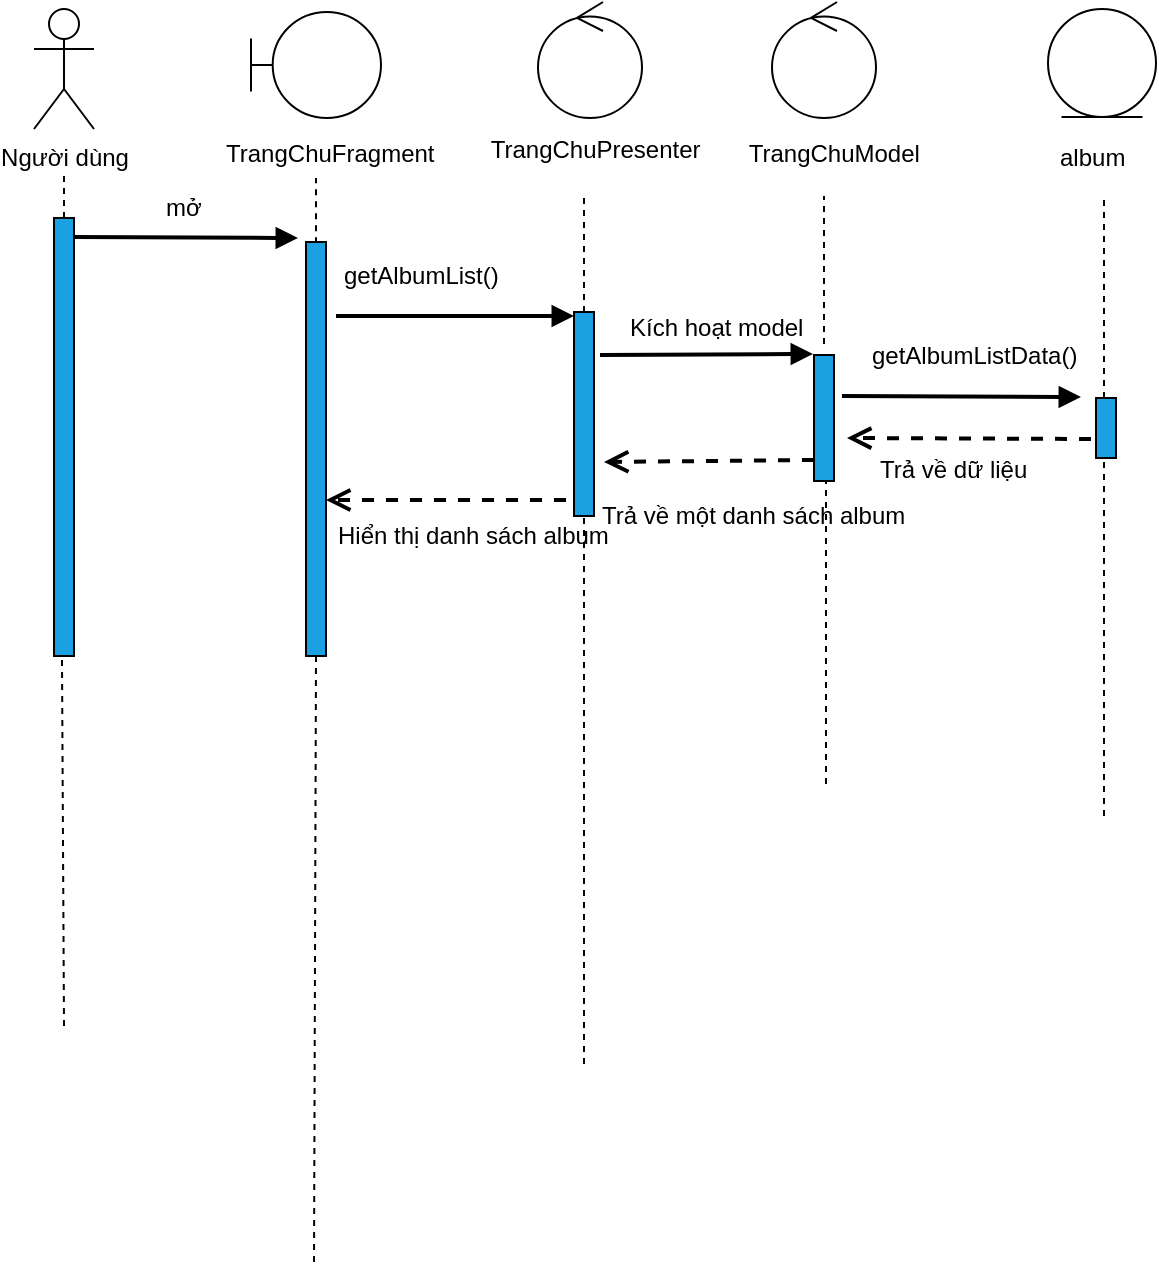 <mxfile version="10.7.5" type="device"><diagram id="413OE86uYbx-GKqVm6Ou" name="Page-1"><mxGraphModel dx="824" dy="496" grid="0" gridSize="10" guides="1" tooltips="1" connect="1" arrows="1" fold="1" page="0" pageScale="1" pageWidth="850" pageHeight="1100" math="0" shadow="0"><root><mxCell id="0"/><mxCell id="1" parent="0"/><mxCell id="vUD9lpEVj_h998csExof-1" value="Người dùng" style="shape=umlActor;verticalLabelPosition=bottom;labelBackgroundColor=#ffffff;verticalAlign=top;html=1;outlineConnect=0;" parent="1" vertex="1"><mxGeometry x="125" y="46.5" width="30" height="60" as="geometry"/></mxCell><mxCell id="vUD9lpEVj_h998csExof-2" value="" style="ellipse;shape=umlControl;whiteSpace=wrap;html=1;strokeColor=#000000;" parent="1" vertex="1"><mxGeometry x="377" y="43" width="52" height="58" as="geometry"/></mxCell><mxCell id="vUD9lpEVj_h998csExof-3" value="&amp;nbsp;TrangChuPresenter" style="text;html=1;resizable=0;points=[];autosize=1;align=left;verticalAlign=top;spacingTop=-4;" parent="1" vertex="1"><mxGeometry x="348" y="106.5" width="120" height="20" as="geometry"/></mxCell><mxCell id="vUD9lpEVj_h998csExof-4" value="" style="shape=umlBoundary;whiteSpace=wrap;html=1;strokeColor=#000000;" parent="1" vertex="1"><mxGeometry x="233.5" y="48" width="65" height="53" as="geometry"/></mxCell><mxCell id="vUD9lpEVj_h998csExof-5" value="TrangChuFragment" style="text;html=1;resizable=0;points=[];autosize=1;align=left;verticalAlign=top;spacingTop=-4;" parent="1" vertex="1"><mxGeometry x="218.5" y="108.5" width="120" height="20" as="geometry"/></mxCell><mxCell id="vUD9lpEVj_h998csExof-6" value="" style="ellipse;shape=umlEntity;whiteSpace=wrap;html=1;strokeColor=#000000;" parent="1" vertex="1"><mxGeometry x="632" y="46.5" width="54" height="54" as="geometry"/></mxCell><mxCell id="vUD9lpEVj_h998csExof-7" value="&amp;nbsp;TrangChuModel" style="text;html=1;resizable=0;points=[];autosize=1;align=left;verticalAlign=top;spacingTop=-4;" parent="1" vertex="1"><mxGeometry x="476.5" y="108.5" width="100" height="20" as="geometry"/></mxCell><mxCell id="vUD9lpEVj_h998csExof-8" value="" style="endArrow=block;endFill=1;endSize=6;html=1;strokeWidth=2;" parent="1" edge="1"><mxGeometry width="100" relative="1" as="geometry"><mxPoint x="145" y="160.5" as="sourcePoint"/><mxPoint x="257" y="161" as="targetPoint"/></mxGeometry></mxCell><mxCell id="vUD9lpEVj_h998csExof-9" value="" style="ellipse;shape=umlControl;whiteSpace=wrap;html=1;strokeColor=#000000;" parent="1" vertex="1"><mxGeometry x="494" y="43" width="52" height="58" as="geometry"/></mxCell><mxCell id="vUD9lpEVj_h998csExof-10" value="album&lt;br&gt;&lt;br&gt;" style="text;html=1;resizable=0;points=[];autosize=1;align=left;verticalAlign=top;spacingTop=-4;" parent="1" vertex="1"><mxGeometry x="636" y="110.5" width="50" height="30" as="geometry"/></mxCell><mxCell id="vUD9lpEVj_h998csExof-11" value="" style="endArrow=block;endFill=1;endSize=6;html=1;strokeWidth=2;" parent="1" edge="1"><mxGeometry width="100" relative="1" as="geometry"><mxPoint x="276" y="200" as="sourcePoint"/><mxPoint x="395" y="200" as="targetPoint"/></mxGeometry></mxCell><mxCell id="vUD9lpEVj_h998csExof-13" value="mở" style="text;html=1;resizable=0;points=[];autosize=1;align=left;verticalAlign=top;spacingTop=-4;fillColor=#ffffff;" parent="1" vertex="1"><mxGeometry x="188.5" y="135.5" width="30" height="20" as="geometry"/></mxCell><mxCell id="vUD9lpEVj_h998csExof-15" value="getAlbumList()" style="text;html=1;resizable=0;points=[];autosize=1;align=left;verticalAlign=top;spacingTop=-4;" parent="1" vertex="1"><mxGeometry x="278" y="170" width="90" height="20" as="geometry"/></mxCell><mxCell id="vUD9lpEVj_h998csExof-16" value="" style="endArrow=block;endFill=1;endSize=6;html=1;strokeWidth=2;" parent="1" edge="1"><mxGeometry width="100" relative="1" as="geometry"><mxPoint x="529" y="240" as="sourcePoint"/><mxPoint x="648.5" y="240.5" as="targetPoint"/></mxGeometry></mxCell><mxCell id="vUD9lpEVj_h998csExof-17" value="" style="endArrow=none;dashed=1;html=1;strokeWidth=1;" parent="1" source="vUD9lpEVj_h998csExof-18" edge="1"><mxGeometry width="50" height="50" relative="1" as="geometry"><mxPoint x="140" y="520" as="sourcePoint"/><mxPoint x="140" y="130" as="targetPoint"/></mxGeometry></mxCell><mxCell id="vUD9lpEVj_h998csExof-18" value="" style="html=1;points=[];perimeter=orthogonalPerimeter;fillColor=#1ba1e2;strokeColor=#000000;fontColor=#ffffff;" parent="1" vertex="1"><mxGeometry x="135" y="151" width="10" height="219" as="geometry"/></mxCell><mxCell id="vUD9lpEVj_h998csExof-19" value="" style="endArrow=none;dashed=1;html=1;strokeWidth=1;exitX=0.4;exitY=1.009;exitDx=0;exitDy=0;exitPerimeter=0;" parent="1" source="vUD9lpEVj_h998csExof-18" edge="1"><mxGeometry width="50" height="50" relative="1" as="geometry"><mxPoint x="140" y="520" as="sourcePoint"/><mxPoint x="140" y="555" as="targetPoint"/></mxGeometry></mxCell><mxCell id="vUD9lpEVj_h998csExof-20" value="" style="endArrow=none;dashed=1;html=1;strokeWidth=1;exitX=0.5;exitY=0.003;exitDx=0;exitDy=0;exitPerimeter=0;" parent="1" source="vUD9lpEVj_h998csExof-21" edge="1"><mxGeometry width="50" height="50" relative="1" as="geometry"><mxPoint x="266" y="520" as="sourcePoint"/><mxPoint x="266" y="131" as="targetPoint"/></mxGeometry></mxCell><mxCell id="vUD9lpEVj_h998csExof-21" value="" style="html=1;points=[];perimeter=orthogonalPerimeter;fillColor=#1ba1e2;strokeColor=#000000;fontColor=#ffffff;" parent="1" vertex="1"><mxGeometry x="261" y="163" width="10" height="207" as="geometry"/></mxCell><mxCell id="vUD9lpEVj_h998csExof-22" value="" style="endArrow=none;dashed=1;html=1;strokeWidth=1;exitX=0.5;exitY=1;exitDx=0;exitDy=0;exitPerimeter=0;" parent="1" source="vUD9lpEVj_h998csExof-21" edge="1"><mxGeometry width="50" height="50" relative="1" as="geometry"><mxPoint x="266" y="520" as="sourcePoint"/><mxPoint x="265" y="675" as="targetPoint"/></mxGeometry></mxCell><mxCell id="vUD9lpEVj_h998csExof-23" value="" style="endArrow=none;dashed=1;html=1;strokeWidth=1;" parent="1" source="vUD9lpEVj_h998csExof-24" edge="1"><mxGeometry width="50" height="50" relative="1" as="geometry"><mxPoint x="400" y="520" as="sourcePoint"/><mxPoint x="400" y="140" as="targetPoint"/></mxGeometry></mxCell><mxCell id="vUD9lpEVj_h998csExof-24" value="" style="html=1;points=[];perimeter=orthogonalPerimeter;fillColor=#1ba1e2;strokeColor=#000000;fontColor=#ffffff;" parent="1" vertex="1"><mxGeometry x="395" y="198" width="10" height="102" as="geometry"/></mxCell><mxCell id="vUD9lpEVj_h998csExof-25" value="" style="endArrow=none;dashed=1;html=1;strokeWidth=1;" parent="1" target="vUD9lpEVj_h998csExof-24" edge="1"><mxGeometry width="50" height="50" relative="1" as="geometry"><mxPoint x="400" y="574" as="sourcePoint"/><mxPoint x="400" y="140" as="targetPoint"/></mxGeometry></mxCell><mxCell id="vUD9lpEVj_h998csExof-26" value="" style="endArrow=none;dashed=1;html=1;strokeWidth=1;" parent="1" edge="1"><mxGeometry width="50" height="50" relative="1" as="geometry"><mxPoint x="520" y="214" as="sourcePoint"/><mxPoint x="520" y="140" as="targetPoint"/></mxGeometry></mxCell><mxCell id="vUD9lpEVj_h998csExof-28" value="" style="endArrow=none;dashed=1;html=1;strokeWidth=1;" parent="1" source="vUD9lpEVj_h998csExof-50" edge="1"><mxGeometry width="50" height="50" relative="1" as="geometry"><mxPoint x="660" y="450" as="sourcePoint"/><mxPoint x="660" y="140" as="targetPoint"/></mxGeometry></mxCell><mxCell id="vUD9lpEVj_h998csExof-34" value="" style="html=1;verticalAlign=bottom;endArrow=open;dashed=1;endSize=8;strokeWidth=2;" parent="1" edge="1"><mxGeometry relative="1" as="geometry"><mxPoint x="653.5" y="261.5" as="sourcePoint"/><mxPoint x="531.5" y="261" as="targetPoint"/></mxGeometry></mxCell><mxCell id="vUD9lpEVj_h998csExof-35" value="" style="html=1;verticalAlign=bottom;endArrow=open;dashed=1;endSize=8;strokeWidth=2;" parent="1" edge="1"><mxGeometry relative="1" as="geometry"><mxPoint x="515" y="272" as="sourcePoint"/><mxPoint x="410" y="273" as="targetPoint"/></mxGeometry></mxCell><mxCell id="vUD9lpEVj_h998csExof-44" value="getAlbumListData()" style="text;html=1;resizable=0;points=[];autosize=1;align=left;verticalAlign=top;spacingTop=-4;" parent="1" vertex="1"><mxGeometry x="542" y="209.5" width="120" height="20" as="geometry"/></mxCell><mxCell id="vUD9lpEVj_h998csExof-45" value="Trả về dữ liệu" style="text;html=1;resizable=0;points=[];autosize=1;align=left;verticalAlign=top;spacingTop=-4;" parent="1" vertex="1"><mxGeometry x="545.5" y="266.5" width="90" height="20" as="geometry"/></mxCell><mxCell id="vUD9lpEVj_h998csExof-48" value="" style="html=1;verticalAlign=bottom;endArrow=open;dashed=1;endSize=8;strokeWidth=2;" parent="1" edge="1"><mxGeometry relative="1" as="geometry"><mxPoint x="391" y="292" as="sourcePoint"/><mxPoint x="271" y="292" as="targetPoint"/></mxGeometry></mxCell><mxCell id="vUD9lpEVj_h998csExof-53" value="" style="endArrow=block;endFill=1;endSize=6;html=1;strokeWidth=2;" parent="1" edge="1"><mxGeometry width="100" relative="1" as="geometry"><mxPoint x="408" y="219.5" as="sourcePoint"/><mxPoint x="514.5" y="219" as="targetPoint"/></mxGeometry></mxCell><mxCell id="vUD9lpEVj_h998csExof-54" value="" style="html=1;points=[];perimeter=orthogonalPerimeter;fillColor=#1ba1e2;strokeColor=#000000;fontColor=#ffffff;" parent="1" vertex="1"><mxGeometry x="515" y="219.5" width="10" height="63" as="geometry"/></mxCell><mxCell id="vUD9lpEVj_h998csExof-56" value="" style="endArrow=none;dashed=1;html=1;strokeWidth=1;exitX=1.075;exitY=-0.1;exitDx=0;exitDy=0;exitPerimeter=0;" parent="1" target="vUD9lpEVj_h998csExof-54" edge="1"><mxGeometry width="50" height="50" relative="1" as="geometry"><mxPoint x="521" y="434" as="sourcePoint"/><mxPoint x="520" y="140" as="targetPoint"/></mxGeometry></mxCell><mxCell id="vUD9lpEVj_h998csExof-50" value="" style="html=1;points=[];perimeter=orthogonalPerimeter;fillColor=#1ba1e2;strokeColor=#000000;fontColor=#ffffff;" parent="1" vertex="1"><mxGeometry x="656" y="241" width="10" height="30" as="geometry"/></mxCell><mxCell id="vUD9lpEVj_h998csExof-57" value="" style="endArrow=none;dashed=1;html=1;strokeWidth=1;" parent="1" target="vUD9lpEVj_h998csExof-50" edge="1"><mxGeometry width="50" height="50" relative="1" as="geometry"><mxPoint x="660" y="450" as="sourcePoint"/><mxPoint x="660" y="140" as="targetPoint"/></mxGeometry></mxCell><mxCell id="vUD9lpEVj_h998csExof-59" value="Trả về một danh sách album" style="text;html=1;resizable=0;points=[];autosize=1;align=left;verticalAlign=top;spacingTop=-4;" parent="1" vertex="1"><mxGeometry x="406.5" y="290" width="170" height="20" as="geometry"/></mxCell><mxCell id="vUD9lpEVj_h998csExof-60" value="Hiển thị danh sách album&lt;br&gt;&lt;br&gt;" style="text;html=1;resizable=0;points=[];autosize=1;align=left;verticalAlign=top;spacingTop=-4;" parent="1" vertex="1"><mxGeometry x="275" y="300" width="150" height="30" as="geometry"/></mxCell><mxCell id="aMUBW6VhTH0PNhtmDYb6-1" value="Kích hoạt model" style="text;html=1;resizable=0;points=[];autosize=1;align=left;verticalAlign=top;spacingTop=-4;" vertex="1" parent="1"><mxGeometry x="421" y="196" width="97" height="14" as="geometry"/></mxCell></root></mxGraphModel></diagram></mxfile>